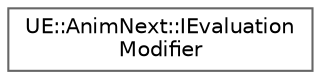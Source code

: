digraph "Graphical Class Hierarchy"
{
 // INTERACTIVE_SVG=YES
 // LATEX_PDF_SIZE
  bgcolor="transparent";
  edge [fontname=Helvetica,fontsize=10,labelfontname=Helvetica,labelfontsize=10];
  node [fontname=Helvetica,fontsize=10,shape=box,height=0.2,width=0.4];
  rankdir="LR";
  Node0 [id="Node000000",label="UE::AnimNext::IEvaluation\lModifier",height=0.2,width=0.4,color="grey40", fillcolor="white", style="filled",URL="$dd/dbd/structUE_1_1AnimNext_1_1IEvaluationModifier.html",tooltip=" "];
}
